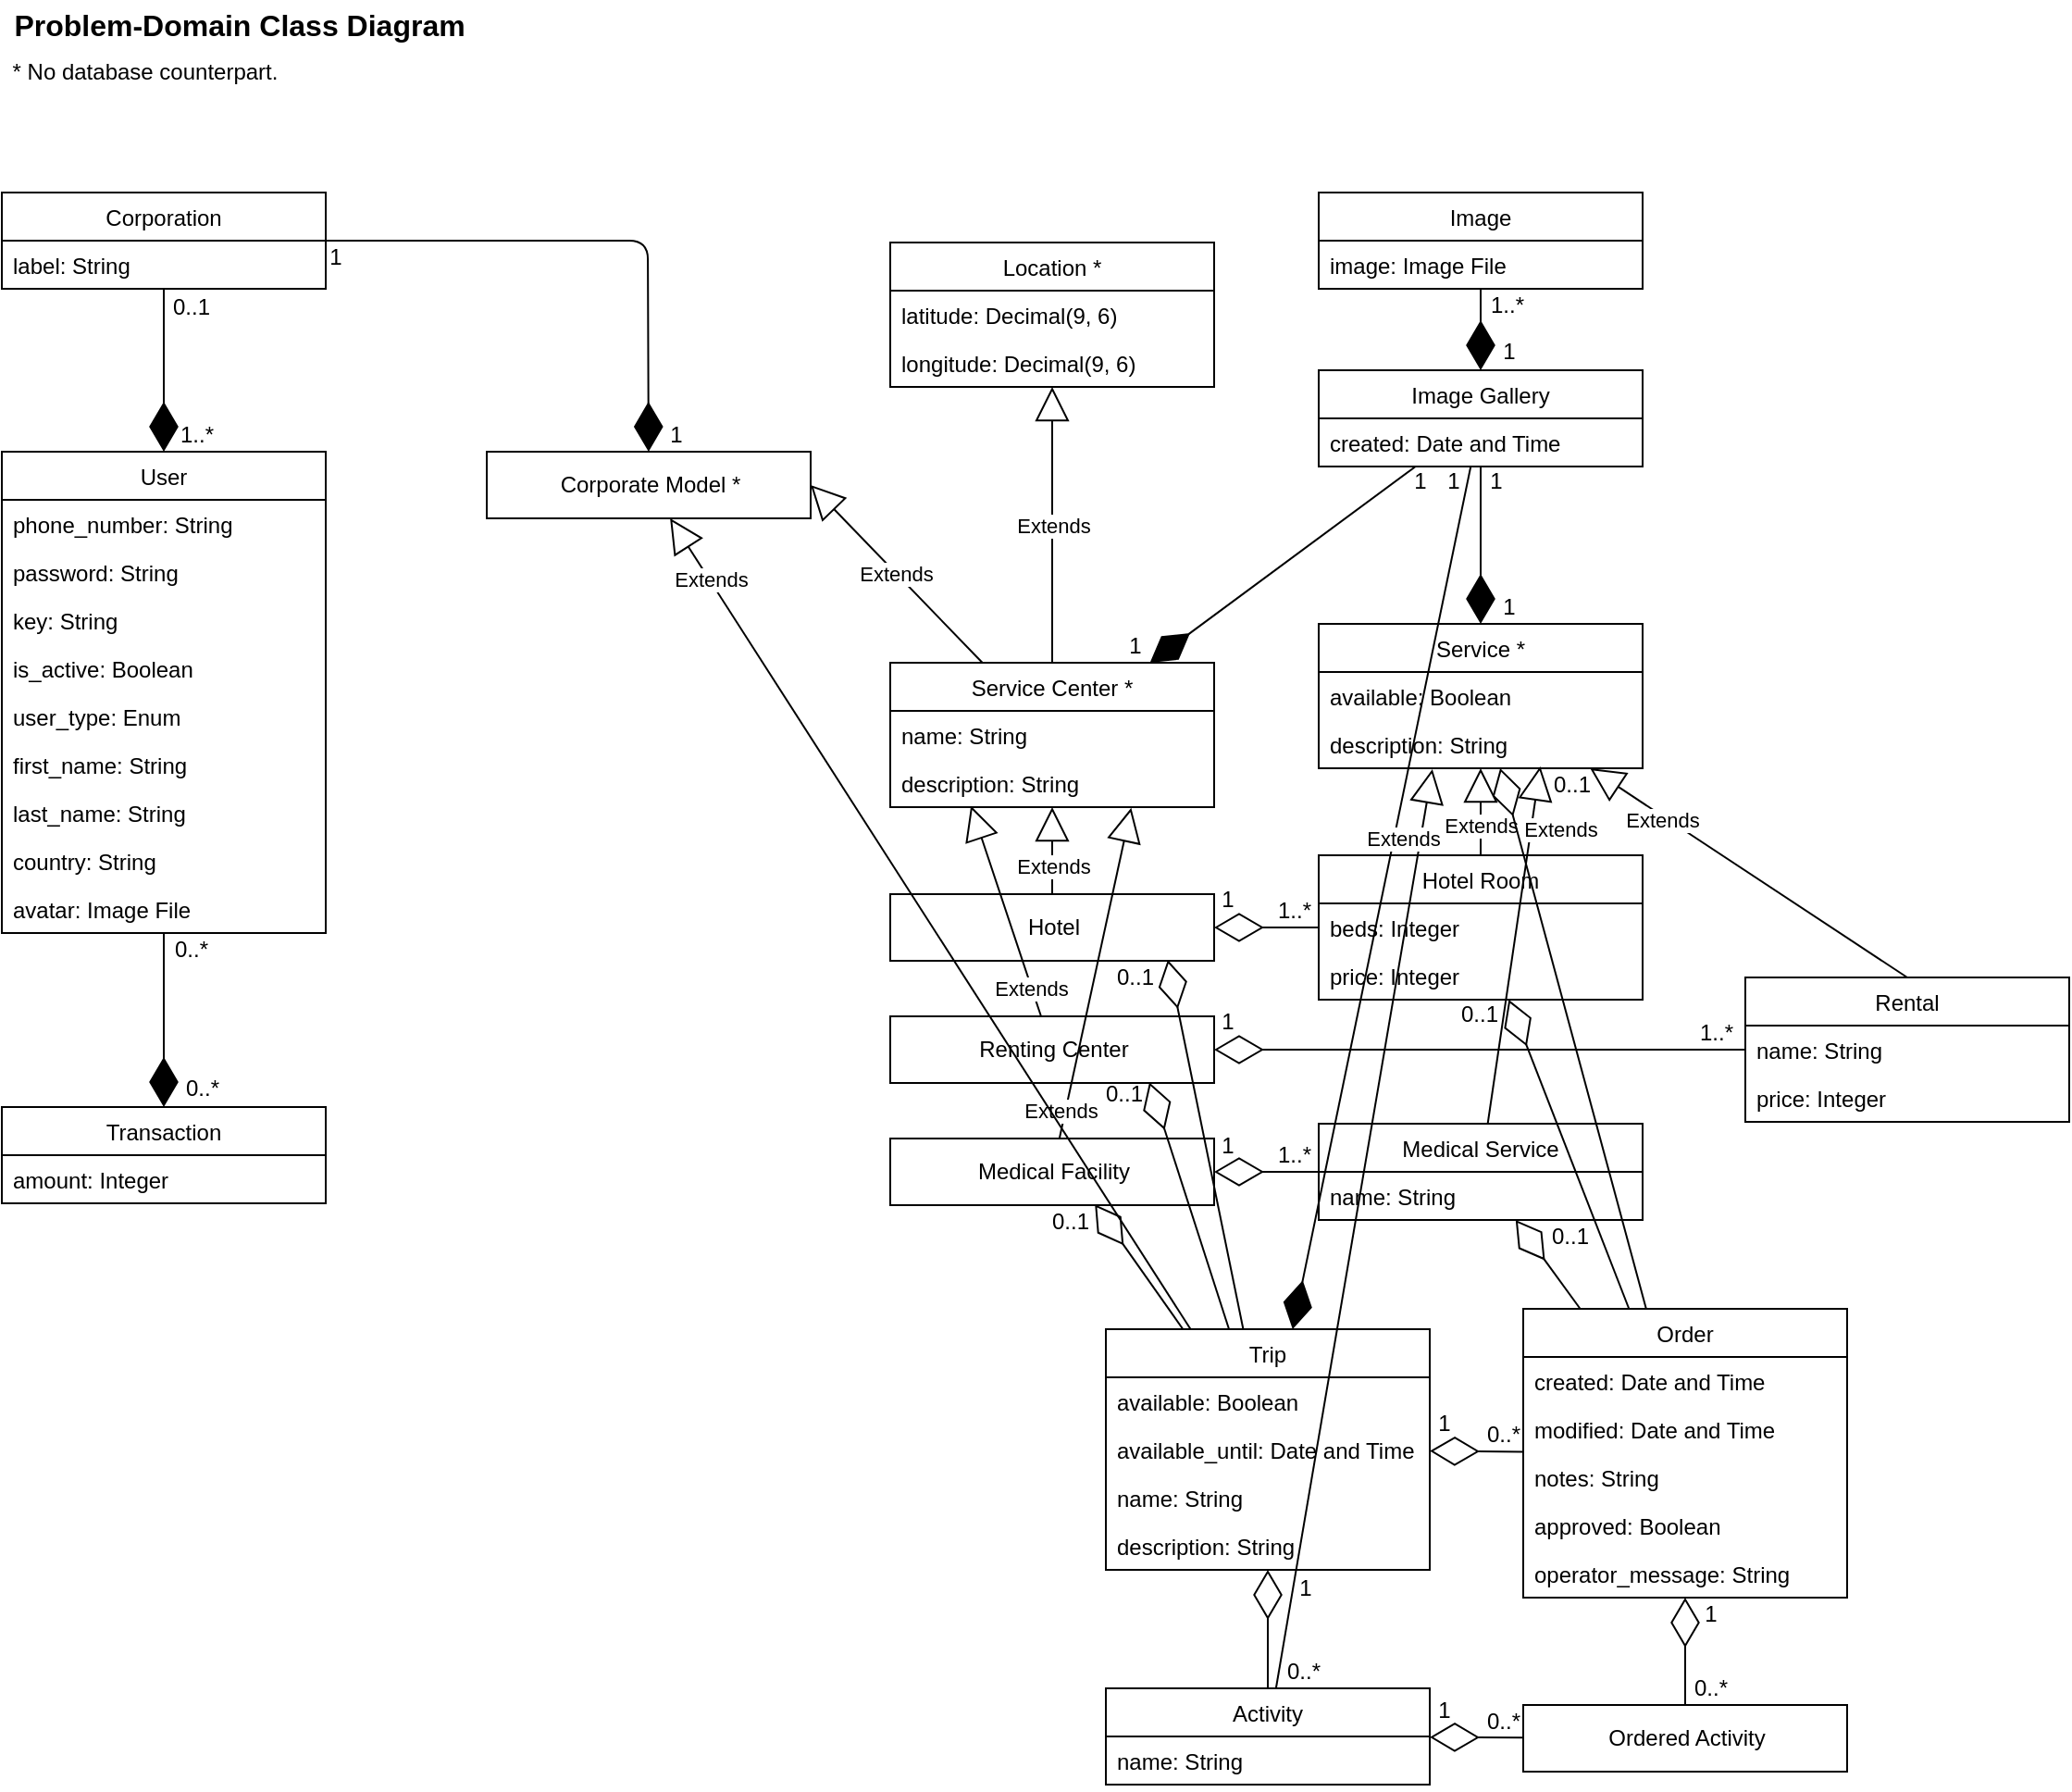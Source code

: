 <mxfile version="12.5.6" type="device"><diagram name="Page-1" id="e7e014a7-5840-1c2e-5031-d8a46d1fe8dd"><mxGraphModel dx="2340" dy="1033" grid="0" gridSize="10" guides="1" tooltips="1" connect="1" arrows="1" fold="1" page="0" pageScale="1" pageWidth="1169" pageHeight="826" background="#ffffff" math="0" shadow="0"><root><mxCell id="0"/><mxCell id="1" parent="0"/><mxCell id="D7cG0ZzbNtGUGOMF9Ujh-41" value="User" style="swimlane;fontStyle=0;childLayout=stackLayout;horizontal=1;startSize=26;fillColor=none;horizontalStack=0;resizeParent=1;resizeParentMax=0;resizeLast=0;collapsible=1;marginBottom=0;" parent="1" vertex="1"><mxGeometry x="-33" y="324" width="175" height="260" as="geometry"/></mxCell><mxCell id="D7cG0ZzbNtGUGOMF9Ujh-43" value="phone_number: String" style="text;strokeColor=none;fillColor=none;align=left;verticalAlign=top;spacingLeft=4;spacingRight=4;overflow=hidden;rotatable=0;points=[[0,0.5],[1,0.5]];portConstraint=eastwest;" parent="D7cG0ZzbNtGUGOMF9Ujh-41" vertex="1"><mxGeometry y="26" width="175" height="26" as="geometry"/></mxCell><mxCell id="D7cG0ZzbNtGUGOMF9Ujh-45" value="password: String" style="text;strokeColor=none;fillColor=none;align=left;verticalAlign=top;spacingLeft=4;spacingRight=4;overflow=hidden;rotatable=0;points=[[0,0.5],[1,0.5]];portConstraint=eastwest;" parent="D7cG0ZzbNtGUGOMF9Ujh-41" vertex="1"><mxGeometry y="52" width="175" height="26" as="geometry"/></mxCell><mxCell id="D7cG0ZzbNtGUGOMF9Ujh-44" value="key: String" style="text;strokeColor=none;fillColor=none;align=left;verticalAlign=top;spacingLeft=4;spacingRight=4;overflow=hidden;rotatable=0;points=[[0,0.5],[1,0.5]];portConstraint=eastwest;" parent="D7cG0ZzbNtGUGOMF9Ujh-41" vertex="1"><mxGeometry y="78" width="175" height="26" as="geometry"/></mxCell><mxCell id="D7cG0ZzbNtGUGOMF9Ujh-46" value="is_active: Boolean" style="text;strokeColor=none;fillColor=none;align=left;verticalAlign=top;spacingLeft=4;spacingRight=4;overflow=hidden;rotatable=0;points=[[0,0.5],[1,0.5]];portConstraint=eastwest;" parent="D7cG0ZzbNtGUGOMF9Ujh-41" vertex="1"><mxGeometry y="104" width="175" height="26" as="geometry"/></mxCell><mxCell id="D7cG0ZzbNtGUGOMF9Ujh-47" value="user_type: Enum" style="text;strokeColor=none;fillColor=none;align=left;verticalAlign=top;spacingLeft=4;spacingRight=4;overflow=hidden;rotatable=0;points=[[0,0.5],[1,0.5]];portConstraint=eastwest;" parent="D7cG0ZzbNtGUGOMF9Ujh-41" vertex="1"><mxGeometry y="130" width="175" height="26" as="geometry"/></mxCell><mxCell id="D7cG0ZzbNtGUGOMF9Ujh-49" value="first_name: String" style="text;strokeColor=none;fillColor=none;align=left;verticalAlign=top;spacingLeft=4;spacingRight=4;overflow=hidden;rotatable=0;points=[[0,0.5],[1,0.5]];portConstraint=eastwest;" parent="D7cG0ZzbNtGUGOMF9Ujh-41" vertex="1"><mxGeometry y="156" width="175" height="26" as="geometry"/></mxCell><mxCell id="D7cG0ZzbNtGUGOMF9Ujh-50" value="last_name: String" style="text;strokeColor=none;fillColor=none;align=left;verticalAlign=top;spacingLeft=4;spacingRight=4;overflow=hidden;rotatable=0;points=[[0,0.5],[1,0.5]];portConstraint=eastwest;" parent="D7cG0ZzbNtGUGOMF9Ujh-41" vertex="1"><mxGeometry y="182" width="175" height="26" as="geometry"/></mxCell><mxCell id="D7cG0ZzbNtGUGOMF9Ujh-51" value="country: String" style="text;strokeColor=none;fillColor=none;align=left;verticalAlign=top;spacingLeft=4;spacingRight=4;overflow=hidden;rotatable=0;points=[[0,0.5],[1,0.5]];portConstraint=eastwest;" parent="D7cG0ZzbNtGUGOMF9Ujh-41" vertex="1"><mxGeometry y="208" width="175" height="26" as="geometry"/></mxCell><mxCell id="D7cG0ZzbNtGUGOMF9Ujh-52" value="avatar: Image File" style="text;strokeColor=none;fillColor=none;align=left;verticalAlign=top;spacingLeft=4;spacingRight=4;overflow=hidden;rotatable=0;points=[[0,0.5],[1,0.5]];portConstraint=eastwest;" parent="D7cG0ZzbNtGUGOMF9Ujh-41" vertex="1"><mxGeometry y="234" width="175" height="26" as="geometry"/></mxCell><mxCell id="D7cG0ZzbNtGUGOMF9Ujh-53" value="Corporation" style="swimlane;fontStyle=0;childLayout=stackLayout;horizontal=1;startSize=26;fillColor=none;horizontalStack=0;resizeParent=1;resizeParentMax=0;resizeLast=0;collapsible=1;marginBottom=0;" parent="1" vertex="1"><mxGeometry x="-33" y="184" width="175" height="52" as="geometry"/></mxCell><mxCell id="D7cG0ZzbNtGUGOMF9Ujh-54" value="label: String" style="text;strokeColor=none;fillColor=none;align=left;verticalAlign=top;spacingLeft=4;spacingRight=4;overflow=hidden;rotatable=0;points=[[0,0.5],[1,0.5]];portConstraint=eastwest;" parent="D7cG0ZzbNtGUGOMF9Ujh-53" vertex="1"><mxGeometry y="26" width="175" height="26" as="geometry"/></mxCell><mxCell id="D7cG0ZzbNtGUGOMF9Ujh-57" value="" style="endArrow=diamondThin;endFill=1;endSize=24;html=1;" parent="1" source="D7cG0ZzbNtGUGOMF9Ujh-53" target="D7cG0ZzbNtGUGOMF9Ujh-41" edge="1"><mxGeometry width="160" relative="1" as="geometry"><mxPoint x="-33" y="633" as="sourcePoint"/><mxPoint x="127" y="633" as="targetPoint"/></mxGeometry></mxCell><mxCell id="D7cG0ZzbNtGUGOMF9Ujh-58" value="1..*" style="text;html=1;align=center;verticalAlign=middle;resizable=0;points=[];autosize=1;" parent="1" vertex="1"><mxGeometry x="58" y="306" width="28" height="18" as="geometry"/></mxCell><mxCell id="D7cG0ZzbNtGUGOMF9Ujh-59" value="0..1" style="text;html=1;align=center;verticalAlign=middle;resizable=0;points=[];autosize=1;" parent="1" vertex="1"><mxGeometry x="54" y="237" width="30" height="18" as="geometry"/></mxCell><mxCell id="D7cG0ZzbNtGUGOMF9Ujh-65" value="" style="endArrow=diamondThin;endFill=1;endSize=24;html=1;" parent="1" source="D7cG0ZzbNtGUGOMF9Ujh-53" target="D7cG0ZzbNtGUGOMF9Ujh-74" edge="1"><mxGeometry width="160" relative="1" as="geometry"><mxPoint x="-25" y="633" as="sourcePoint"/><mxPoint x="316.407" y="324" as="targetPoint"/><Array as="points"><mxPoint x="316" y="210"/></Array></mxGeometry></mxCell><mxCell id="D7cG0ZzbNtGUGOMF9Ujh-66" value="1" style="text;html=1;align=center;verticalAlign=middle;resizable=0;points=[];autosize=1;" parent="1" vertex="1"><mxGeometry x="322" y="306" width="17" height="18" as="geometry"/></mxCell><mxCell id="D7cG0ZzbNtGUGOMF9Ujh-67" value="1" style="text;html=1;align=center;verticalAlign=middle;resizable=0;points=[];autosize=1;" parent="1" vertex="1"><mxGeometry x="138" y="210" width="17" height="18" as="geometry"/></mxCell><mxCell id="D7cG0ZzbNtGUGOMF9Ujh-68" value="Location *" style="swimlane;fontStyle=0;childLayout=stackLayout;horizontal=1;startSize=26;fillColor=none;horizontalStack=0;resizeParent=1;resizeParentMax=0;resizeLast=0;collapsible=1;marginBottom=0;" parent="1" vertex="1"><mxGeometry x="447" y="211" width="175" height="78" as="geometry"/></mxCell><mxCell id="D7cG0ZzbNtGUGOMF9Ujh-72" value="latitude: Decimal(9, 6)" style="text;strokeColor=none;fillColor=none;align=left;verticalAlign=top;spacingLeft=4;spacingRight=4;overflow=hidden;rotatable=0;points=[[0,0.5],[1,0.5]];portConstraint=eastwest;" parent="D7cG0ZzbNtGUGOMF9Ujh-68" vertex="1"><mxGeometry y="26" width="175" height="26" as="geometry"/></mxCell><mxCell id="D7cG0ZzbNtGUGOMF9Ujh-73" value="longitude: Decimal(9, 6)" style="text;strokeColor=none;fillColor=none;align=left;verticalAlign=top;spacingLeft=4;spacingRight=4;overflow=hidden;rotatable=0;points=[[0,0.5],[1,0.5]];portConstraint=eastwest;" parent="D7cG0ZzbNtGUGOMF9Ujh-68" vertex="1"><mxGeometry y="52" width="175" height="26" as="geometry"/></mxCell><mxCell id="D7cG0ZzbNtGUGOMF9Ujh-74" value="Corporate Model *" style="html=1;" parent="1" vertex="1"><mxGeometry x="229" y="324" width="175" height="36" as="geometry"/></mxCell><mxCell id="D7cG0ZzbNtGUGOMF9Ujh-86" value="Image" style="swimlane;fontStyle=0;childLayout=stackLayout;horizontal=1;startSize=26;fillColor=none;horizontalStack=0;resizeParent=1;resizeParentMax=0;resizeLast=0;collapsible=1;marginBottom=0;" parent="1" vertex="1"><mxGeometry x="678.5" y="184" width="175" height="52" as="geometry"/></mxCell><mxCell id="D7cG0ZzbNtGUGOMF9Ujh-87" value="image: Image File" style="text;strokeColor=none;fillColor=none;align=left;verticalAlign=top;spacingLeft=4;spacingRight=4;overflow=hidden;rotatable=0;points=[[0,0.5],[1,0.5]];portConstraint=eastwest;" parent="D7cG0ZzbNtGUGOMF9Ujh-86" vertex="1"><mxGeometry y="26" width="175" height="26" as="geometry"/></mxCell><mxCell id="D7cG0ZzbNtGUGOMF9Ujh-90" value="Image Gallery" style="swimlane;fontStyle=0;childLayout=stackLayout;horizontal=1;startSize=26;fillColor=none;horizontalStack=0;resizeParent=1;resizeParentMax=0;resizeLast=0;collapsible=1;marginBottom=0;" parent="1" vertex="1"><mxGeometry x="678.5" y="280" width="175" height="52" as="geometry"/></mxCell><mxCell id="D7cG0ZzbNtGUGOMF9Ujh-91" value="created: Date and Time" style="text;strokeColor=none;fillColor=none;align=left;verticalAlign=top;spacingLeft=4;spacingRight=4;overflow=hidden;rotatable=0;points=[[0,0.5],[1,0.5]];portConstraint=eastwest;" parent="D7cG0ZzbNtGUGOMF9Ujh-90" vertex="1"><mxGeometry y="26" width="175" height="26" as="geometry"/></mxCell><mxCell id="D7cG0ZzbNtGUGOMF9Ujh-93" value="" style="endArrow=diamondThin;endFill=1;endSize=24;html=1;" parent="1" source="D7cG0ZzbNtGUGOMF9Ujh-86" target="D7cG0ZzbNtGUGOMF9Ujh-90" edge="1"><mxGeometry width="160" relative="1" as="geometry"><mxPoint x="601.5" y="393" as="sourcePoint"/><mxPoint x="761.5" y="393" as="targetPoint"/></mxGeometry></mxCell><mxCell id="D7cG0ZzbNtGUGOMF9Ujh-96" value="1..*" style="text;html=1;align=center;verticalAlign=middle;resizable=0;points=[];autosize=1;" parent="1" vertex="1"><mxGeometry x="765.5" y="236" width="28" height="18" as="geometry"/></mxCell><mxCell id="D7cG0ZzbNtGUGOMF9Ujh-97" value="1" style="text;html=1;align=center;verticalAlign=middle;resizable=0;points=[];autosize=1;" parent="1" vertex="1"><mxGeometry x="772" y="261" width="17" height="18" as="geometry"/></mxCell><mxCell id="D7cG0ZzbNtGUGOMF9Ujh-98" value="" style="endArrow=diamondThin;endFill=1;endSize=24;html=1;" parent="1" source="D7cG0ZzbNtGUGOMF9Ujh-90" target="D7cG0ZzbNtGUGOMF9Ujh-145" edge="1"><mxGeometry width="160" relative="1" as="geometry"><mxPoint x="554" y="366" as="sourcePoint"/><mxPoint x="714" y="366" as="targetPoint"/></mxGeometry></mxCell><mxCell id="D7cG0ZzbNtGUGOMF9Ujh-101" value="Hotel Room" style="swimlane;fontStyle=0;childLayout=stackLayout;horizontal=1;startSize=26;fillColor=none;horizontalStack=0;resizeParent=1;resizeParentMax=0;resizeLast=0;collapsible=1;marginBottom=0;" parent="1" vertex="1"><mxGeometry x="678.5" y="542" width="175" height="78" as="geometry"/></mxCell><mxCell id="D7cG0ZzbNtGUGOMF9Ujh-103" value="beds: Integer" style="text;strokeColor=none;fillColor=none;align=left;verticalAlign=top;spacingLeft=4;spacingRight=4;overflow=hidden;rotatable=0;points=[[0,0.5],[1,0.5]];portConstraint=eastwest;" parent="D7cG0ZzbNtGUGOMF9Ujh-101" vertex="1"><mxGeometry y="26" width="175" height="26" as="geometry"/></mxCell><mxCell id="D7cG0ZzbNtGUGOMF9Ujh-158" value="price: Integer" style="text;strokeColor=none;fillColor=none;align=left;verticalAlign=top;spacingLeft=4;spacingRight=4;overflow=hidden;rotatable=0;points=[[0,0.5],[1,0.5]];portConstraint=eastwest;" parent="D7cG0ZzbNtGUGOMF9Ujh-101" vertex="1"><mxGeometry y="52" width="175" height="26" as="geometry"/></mxCell><mxCell id="D7cG0ZzbNtGUGOMF9Ujh-108" value="Extends" style="endArrow=block;endSize=16;endFill=0;html=1;entryX=1;entryY=0.5;entryDx=0;entryDy=0;" parent="1" source="D7cG0ZzbNtGUGOMF9Ujh-145" target="D7cG0ZzbNtGUGOMF9Ujh-74" edge="1"><mxGeometry width="160" relative="1" as="geometry"><mxPoint x="561" y="611" as="sourcePoint"/><mxPoint x="721" y="611" as="targetPoint"/></mxGeometry></mxCell><mxCell id="D7cG0ZzbNtGUGOMF9Ujh-109" value="Extends" style="endArrow=block;endSize=16;endFill=0;html=1;" parent="1" source="D7cG0ZzbNtGUGOMF9Ujh-145" target="D7cG0ZzbNtGUGOMF9Ujh-68" edge="1"><mxGeometry width="160" relative="1" as="geometry"><mxPoint x="512" y="647" as="sourcePoint"/><mxPoint x="672" y="647" as="targetPoint"/></mxGeometry></mxCell><mxCell id="D7cG0ZzbNtGUGOMF9Ujh-110" value="1" style="text;html=1;align=center;verticalAlign=middle;resizable=0;points=[];autosize=1;" parent="1" vertex="1"><mxGeometry x="765.5" y="331" width="17" height="18" as="geometry"/></mxCell><mxCell id="D7cG0ZzbNtGUGOMF9Ujh-112" value="1" style="text;html=1;align=center;verticalAlign=middle;resizable=0;points=[];autosize=1;" parent="1" vertex="1"><mxGeometry x="724.5" y="331" width="17" height="18" as="geometry"/></mxCell><mxCell id="D7cG0ZzbNtGUGOMF9Ujh-113" value="1" style="text;html=1;align=center;verticalAlign=middle;resizable=0;points=[];autosize=1;" parent="1" vertex="1"><mxGeometry x="570" y="420" width="17" height="18" as="geometry"/></mxCell><mxCell id="D7cG0ZzbNtGUGOMF9Ujh-120" value="Rental" style="swimlane;fontStyle=0;childLayout=stackLayout;horizontal=1;startSize=26;fillColor=none;horizontalStack=0;resizeParent=1;resizeParentMax=0;resizeLast=0;collapsible=1;marginBottom=0;" parent="1" vertex="1"><mxGeometry x="909" y="608" width="175" height="78" as="geometry"/></mxCell><mxCell id="D7cG0ZzbNtGUGOMF9Ujh-122" value="name: String" style="text;strokeColor=none;fillColor=none;align=left;verticalAlign=top;spacingLeft=4;spacingRight=4;overflow=hidden;rotatable=0;points=[[0,0.5],[1,0.5]];portConstraint=eastwest;" parent="D7cG0ZzbNtGUGOMF9Ujh-120" vertex="1"><mxGeometry y="26" width="175" height="26" as="geometry"/></mxCell><mxCell id="D7cG0ZzbNtGUGOMF9Ujh-132" value="price: Integer" style="text;strokeColor=none;fillColor=none;align=left;verticalAlign=top;spacingLeft=4;spacingRight=4;overflow=hidden;rotatable=0;points=[[0,0.5],[1,0.5]];portConstraint=eastwest;" parent="D7cG0ZzbNtGUGOMF9Ujh-120" vertex="1"><mxGeometry y="52" width="175" height="26" as="geometry"/></mxCell><mxCell id="D7cG0ZzbNtGUGOMF9Ujh-133" value="" style="endArrow=diamondThin;endFill=1;endSize=24;html=1;" parent="1" source="D7cG0ZzbNtGUGOMF9Ujh-90" target="D7cG0ZzbNtGUGOMF9Ujh-155" edge="1"><mxGeometry width="160" relative="1" as="geometry"><mxPoint x="236.5" y="812" as="sourcePoint"/><mxPoint x="396.5" y="812" as="targetPoint"/></mxGeometry></mxCell><mxCell id="D7cG0ZzbNtGUGOMF9Ujh-134" value="Medical Service" style="swimlane;fontStyle=0;childLayout=stackLayout;horizontal=1;startSize=26;fillColor=none;horizontalStack=0;resizeParent=1;resizeParentMax=0;resizeLast=0;collapsible=1;marginBottom=0;" parent="1" vertex="1"><mxGeometry x="678.5" y="687" width="175" height="52" as="geometry"/></mxCell><mxCell id="D7cG0ZzbNtGUGOMF9Ujh-136" value="name: String" style="text;strokeColor=none;fillColor=none;align=left;verticalAlign=top;spacingLeft=4;spacingRight=4;overflow=hidden;rotatable=0;points=[[0,0.5],[1,0.5]];portConstraint=eastwest;" parent="D7cG0ZzbNtGUGOMF9Ujh-134" vertex="1"><mxGeometry y="26" width="175" height="26" as="geometry"/></mxCell><mxCell id="D7cG0ZzbNtGUGOMF9Ujh-140" value="* No database counterpart." style="text;html=1;align=center;verticalAlign=middle;resizable=0;points=[];autosize=1;" parent="1" vertex="1"><mxGeometry x="-33" y="109.5" width="153" height="18" as="geometry"/></mxCell><mxCell id="D7cG0ZzbNtGUGOMF9Ujh-145" value="Service Center *" style="swimlane;fontStyle=0;childLayout=stackLayout;horizontal=1;startSize=26;fillColor=none;horizontalStack=0;resizeParent=1;resizeParentMax=0;resizeLast=0;collapsible=1;marginBottom=0;" parent="1" vertex="1"><mxGeometry x="447" y="438" width="175" height="78" as="geometry"/></mxCell><mxCell id="D7cG0ZzbNtGUGOMF9Ujh-146" value="name: String" style="text;strokeColor=none;fillColor=none;align=left;verticalAlign=top;spacingLeft=4;spacingRight=4;overflow=hidden;rotatable=0;points=[[0,0.5],[1,0.5]];portConstraint=eastwest;" parent="D7cG0ZzbNtGUGOMF9Ujh-145" vertex="1"><mxGeometry y="26" width="175" height="26" as="geometry"/></mxCell><mxCell id="D7cG0ZzbNtGUGOMF9Ujh-147" value="description: String" style="text;strokeColor=none;fillColor=none;align=left;verticalAlign=top;spacingLeft=4;spacingRight=4;overflow=hidden;rotatable=0;points=[[0,0.5],[1,0.5]];portConstraint=eastwest;" parent="D7cG0ZzbNtGUGOMF9Ujh-145" vertex="1"><mxGeometry y="52" width="175" height="26" as="geometry"/></mxCell><mxCell id="D7cG0ZzbNtGUGOMF9Ujh-149" value="Hotel" style="html=1;" parent="1" vertex="1"><mxGeometry x="447" y="563" width="175" height="36" as="geometry"/></mxCell><mxCell id="D7cG0ZzbNtGUGOMF9Ujh-150" value="Renting Center" style="html=1;" parent="1" vertex="1"><mxGeometry x="447" y="629" width="175" height="36" as="geometry"/></mxCell><mxCell id="D7cG0ZzbNtGUGOMF9Ujh-151" value="Medical Facility" style="html=1;" parent="1" vertex="1"><mxGeometry x="447" y="695" width="175" height="36" as="geometry"/></mxCell><mxCell id="D7cG0ZzbNtGUGOMF9Ujh-152" value="Extends" style="endArrow=block;endSize=16;endFill=0;html=1;" parent="1" source="D7cG0ZzbNtGUGOMF9Ujh-149" target="D7cG0ZzbNtGUGOMF9Ujh-145" edge="1"><mxGeometry x="-0.362" width="160" relative="1" as="geometry"><mxPoint x="377" y="757" as="sourcePoint"/><mxPoint x="377" y="608" as="targetPoint"/><mxPoint as="offset"/></mxGeometry></mxCell><mxCell id="D7cG0ZzbNtGUGOMF9Ujh-153" value="Extends" style="endArrow=block;endSize=16;endFill=0;html=1;entryX=0.249;entryY=0.974;entryDx=0;entryDy=0;entryPerimeter=0;" parent="1" source="D7cG0ZzbNtGUGOMF9Ujh-150" target="D7cG0ZzbNtGUGOMF9Ujh-147" edge="1"><mxGeometry x="-0.734" width="160" relative="1" as="geometry"><mxPoint x="544.5" y="573" as="sourcePoint"/><mxPoint x="490" y="517" as="targetPoint"/><mxPoint as="offset"/></mxGeometry></mxCell><mxCell id="D7cG0ZzbNtGUGOMF9Ujh-154" value="Extends" style="endArrow=block;endSize=16;endFill=0;html=1;entryX=0.744;entryY=1.016;entryDx=0;entryDy=0;entryPerimeter=0;" parent="1" source="D7cG0ZzbNtGUGOMF9Ujh-151" target="D7cG0ZzbNtGUGOMF9Ujh-147" edge="1"><mxGeometry x="-0.84" y="3" width="160" relative="1" as="geometry"><mxPoint x="544.5" y="639" as="sourcePoint"/><mxPoint x="544.5" y="526.0" as="targetPoint"/><mxPoint as="offset"/></mxGeometry></mxCell><mxCell id="D7cG0ZzbNtGUGOMF9Ujh-155" value="Service *" style="swimlane;fontStyle=0;childLayout=stackLayout;horizontal=1;startSize=26;fillColor=none;horizontalStack=0;resizeParent=1;resizeParentMax=0;resizeLast=0;collapsible=1;marginBottom=0;" parent="1" vertex="1"><mxGeometry x="678.5" y="417" width="175" height="78" as="geometry"/></mxCell><mxCell id="D7cG0ZzbNtGUGOMF9Ujh-102" value="available: Boolean" style="text;strokeColor=none;fillColor=none;align=left;verticalAlign=top;spacingLeft=4;spacingRight=4;overflow=hidden;rotatable=0;points=[[0,0.5],[1,0.5]];portConstraint=eastwest;" parent="D7cG0ZzbNtGUGOMF9Ujh-155" vertex="1"><mxGeometry y="26" width="175" height="26" as="geometry"/></mxCell><mxCell id="D7cG0ZzbNtGUGOMF9Ujh-105" value="description: String" style="text;strokeColor=none;fillColor=none;align=left;verticalAlign=top;spacingLeft=4;spacingRight=4;overflow=hidden;rotatable=0;points=[[0,0.5],[1,0.5]];portConstraint=eastwest;" parent="D7cG0ZzbNtGUGOMF9Ujh-155" vertex="1"><mxGeometry y="52" width="175" height="26" as="geometry"/></mxCell><mxCell id="D7cG0ZzbNtGUGOMF9Ujh-159" value="Extends" style="endArrow=block;endSize=16;endFill=0;html=1;" parent="1" source="D7cG0ZzbNtGUGOMF9Ujh-101" target="D7cG0ZzbNtGUGOMF9Ujh-155" edge="1"><mxGeometry x="-0.319" width="160" relative="1" as="geometry"><mxPoint x="518.5" y="763" as="sourcePoint"/><mxPoint x="678.5" y="763" as="targetPoint"/><mxPoint as="offset"/></mxGeometry></mxCell><mxCell id="D7cG0ZzbNtGUGOMF9Ujh-160" value="" style="endArrow=diamondThin;endFill=0;endSize=24;html=1;" parent="1" source="D7cG0ZzbNtGUGOMF9Ujh-101" target="D7cG0ZzbNtGUGOMF9Ujh-149" edge="1"><mxGeometry width="160" relative="1" as="geometry"><mxPoint x="510" y="784" as="sourcePoint"/><mxPoint x="670" y="784" as="targetPoint"/></mxGeometry></mxCell><mxCell id="D7cG0ZzbNtGUGOMF9Ujh-161" value="1" style="text;html=1;align=center;verticalAlign=middle;resizable=0;points=[];autosize=1;" parent="1" vertex="1"><mxGeometry x="772" y="399" width="17" height="18" as="geometry"/></mxCell><mxCell id="D7cG0ZzbNtGUGOMF9Ujh-162" value="1" style="text;html=1;align=center;verticalAlign=middle;resizable=0;points=[];autosize=1;" parent="1" vertex="1"><mxGeometry x="620" y="557" width="17" height="18" as="geometry"/></mxCell><mxCell id="D7cG0ZzbNtGUGOMF9Ujh-163" value="1..*" style="text;html=1;align=center;verticalAlign=middle;resizable=0;points=[];autosize=1;" parent="1" vertex="1"><mxGeometry x="650.5" y="563" width="28" height="18" as="geometry"/></mxCell><mxCell id="D7cG0ZzbNtGUGOMF9Ujh-164" value="Extends" style="endArrow=block;endSize=16;endFill=0;html=1;exitX=0.5;exitY=0;exitDx=0;exitDy=0;" parent="1" source="D7cG0ZzbNtGUGOMF9Ujh-120" target="D7cG0ZzbNtGUGOMF9Ujh-155" edge="1"><mxGeometry x="0.528" y="2" width="160" relative="1" as="geometry"><mxPoint x="800.915" y="809.68" as="sourcePoint"/><mxPoint x="762.995" y="696.004" as="targetPoint"/><mxPoint as="offset"/></mxGeometry></mxCell><mxCell id="D7cG0ZzbNtGUGOMF9Ujh-165" value="" style="endArrow=diamondThin;endFill=0;endSize=24;html=1;" parent="1" source="D7cG0ZzbNtGUGOMF9Ujh-120" target="D7cG0ZzbNtGUGOMF9Ujh-150" edge="1"><mxGeometry width="160" relative="1" as="geometry"><mxPoint x="701.5" y="649.5" as="sourcePoint"/><mxPoint x="645" y="649.5" as="targetPoint"/></mxGeometry></mxCell><mxCell id="D7cG0ZzbNtGUGOMF9Ujh-166" value="1" style="text;html=1;align=center;verticalAlign=middle;resizable=0;points=[];autosize=1;" parent="1" vertex="1"><mxGeometry x="620" y="623" width="17" height="18" as="geometry"/></mxCell><mxCell id="D7cG0ZzbNtGUGOMF9Ujh-167" value="1..*" style="text;html=1;align=center;verticalAlign=middle;resizable=0;points=[];autosize=1;" parent="1" vertex="1"><mxGeometry x="878.5" y="629" width="28" height="18" as="geometry"/></mxCell><mxCell id="D7cG0ZzbNtGUGOMF9Ujh-170" value="" style="endArrow=diamondThin;endFill=0;endSize=24;html=1;" parent="1" source="D7cG0ZzbNtGUGOMF9Ujh-134" target="D7cG0ZzbNtGUGOMF9Ujh-151" edge="1"><mxGeometry width="160" relative="1" as="geometry"><mxPoint x="682.5" y="777" as="sourcePoint"/><mxPoint x="626.0" y="777" as="targetPoint"/></mxGeometry></mxCell><mxCell id="D7cG0ZzbNtGUGOMF9Ujh-171" value="1" style="text;html=1;align=center;verticalAlign=middle;resizable=0;points=[];autosize=1;" parent="1" vertex="1"><mxGeometry x="620" y="690" width="17" height="18" as="geometry"/></mxCell><mxCell id="D7cG0ZzbNtGUGOMF9Ujh-172" value="1..*" style="text;html=1;align=center;verticalAlign=middle;resizable=0;points=[];autosize=1;" parent="1" vertex="1"><mxGeometry x="650.5" y="695" width="28" height="18" as="geometry"/></mxCell><mxCell id="D7cG0ZzbNtGUGOMF9Ujh-173" value="Extends" style="endArrow=block;endSize=16;endFill=0;html=1;entryX=0.684;entryY=0.962;entryDx=0;entryDy=0;entryPerimeter=0;" parent="1" source="D7cG0ZzbNtGUGOMF9Ujh-134" target="D7cG0ZzbNtGUGOMF9Ujh-105" edge="1"><mxGeometry x="0.671" y="-16" width="160" relative="1" as="geometry"><mxPoint x="978.5" y="618" as="sourcePoint"/><mxPoint x="827.957" y="505" as="targetPoint"/><mxPoint as="offset"/></mxGeometry></mxCell><mxCell id="D7cG0ZzbNtGUGOMF9Ujh-174" value="Trip" style="swimlane;fontStyle=0;childLayout=stackLayout;horizontal=1;startSize=26;fillColor=none;horizontalStack=0;resizeParent=1;resizeParentMax=0;resizeLast=0;collapsible=1;marginBottom=0;" parent="1" vertex="1"><mxGeometry x="563.5" y="798" width="175" height="130" as="geometry"/></mxCell><mxCell id="D7cG0ZzbNtGUGOMF9Ujh-177" value="available: Boolean" style="text;strokeColor=none;fillColor=none;align=left;verticalAlign=top;spacingLeft=4;spacingRight=4;overflow=hidden;rotatable=0;points=[[0,0.5],[1,0.5]];portConstraint=eastwest;" parent="D7cG0ZzbNtGUGOMF9Ujh-174" vertex="1"><mxGeometry y="26" width="175" height="26" as="geometry"/></mxCell><mxCell id="D7cG0ZzbNtGUGOMF9Ujh-175" value="available_until: Date and Time" style="text;strokeColor=none;fillColor=none;align=left;verticalAlign=top;spacingLeft=4;spacingRight=4;overflow=hidden;rotatable=0;points=[[0,0.5],[1,0.5]];portConstraint=eastwest;" parent="D7cG0ZzbNtGUGOMF9Ujh-174" vertex="1"><mxGeometry y="52" width="175" height="26" as="geometry"/></mxCell><mxCell id="D7cG0ZzbNtGUGOMF9Ujh-178" value="name: String" style="text;strokeColor=none;fillColor=none;align=left;verticalAlign=top;spacingLeft=4;spacingRight=4;overflow=hidden;rotatable=0;points=[[0,0.5],[1,0.5]];portConstraint=eastwest;" parent="D7cG0ZzbNtGUGOMF9Ujh-174" vertex="1"><mxGeometry y="78" width="175" height="26" as="geometry"/></mxCell><mxCell id="D7cG0ZzbNtGUGOMF9Ujh-181" value="description: String" style="text;strokeColor=none;fillColor=none;align=left;verticalAlign=top;spacingLeft=4;spacingRight=4;overflow=hidden;rotatable=0;points=[[0,0.5],[1,0.5]];portConstraint=eastwest;" parent="D7cG0ZzbNtGUGOMF9Ujh-174" vertex="1"><mxGeometry y="104" width="175" height="26" as="geometry"/></mxCell><mxCell id="D7cG0ZzbNtGUGOMF9Ujh-184" value="" style="endArrow=diamondThin;endFill=1;endSize=24;html=1;" parent="1" source="D7cG0ZzbNtGUGOMF9Ujh-90" target="D7cG0ZzbNtGUGOMF9Ujh-174" edge="1"><mxGeometry width="160" relative="1" as="geometry"><mxPoint x="776" y="342" as="sourcePoint"/><mxPoint x="776" y="427" as="targetPoint"/></mxGeometry></mxCell><mxCell id="D7cG0ZzbNtGUGOMF9Ujh-185" value="1" style="text;html=1;align=center;verticalAlign=middle;resizable=0;points=[];autosize=1;" parent="1" vertex="1"><mxGeometry x="742.5" y="331" width="17" height="18" as="geometry"/></mxCell><mxCell id="D7cG0ZzbNtGUGOMF9Ujh-187" value="" style="endArrow=diamondThin;endFill=0;endSize=24;html=1;entryX=0.857;entryY=0.987;entryDx=0;entryDy=0;entryPerimeter=0;" parent="1" source="D7cG0ZzbNtGUGOMF9Ujh-174" target="D7cG0ZzbNtGUGOMF9Ujh-149" edge="1"><mxGeometry width="160" relative="1" as="geometry"><mxPoint x="425" y="957" as="sourcePoint"/><mxPoint x="585" y="957" as="targetPoint"/></mxGeometry></mxCell><mxCell id="D7cG0ZzbNtGUGOMF9Ujh-188" value="" style="endArrow=diamondThin;endFill=0;endSize=24;html=1;entryX=0.8;entryY=0.991;entryDx=0;entryDy=0;entryPerimeter=0;" parent="1" source="D7cG0ZzbNtGUGOMF9Ujh-174" target="D7cG0ZzbNtGUGOMF9Ujh-150" edge="1"><mxGeometry width="160" relative="1" as="geometry"><mxPoint x="727.22" y="837" as="sourcePoint"/><mxPoint x="615.68" y="665.162" as="targetPoint"/></mxGeometry></mxCell><mxCell id="D7cG0ZzbNtGUGOMF9Ujh-189" value="" style="endArrow=diamondThin;endFill=0;endSize=24;html=1;entryX=0.953;entryY=-0.022;entryDx=0;entryDy=0;entryPerimeter=0;" parent="1" source="D7cG0ZzbNtGUGOMF9Ujh-174" target="D7cG0ZzbNtGUGOMF9Ujh-190" edge="1"><mxGeometry width="160" relative="1" as="geometry"><mxPoint x="714.214" y="837" as="sourcePoint"/><mxPoint x="561.471" y="675" as="targetPoint"/></mxGeometry></mxCell><mxCell id="D7cG0ZzbNtGUGOMF9Ujh-190" value="0..1" style="text;html=1;align=center;verticalAlign=middle;resizable=0;points=[];autosize=1;" parent="1" vertex="1"><mxGeometry x="529" y="731" width="30" height="18" as="geometry"/></mxCell><mxCell id="D7cG0ZzbNtGUGOMF9Ujh-192" value="0..1" style="text;html=1;align=center;verticalAlign=middle;resizable=0;points=[];autosize=1;" parent="1" vertex="1"><mxGeometry x="563.5" y="599" width="30" height="18" as="geometry"/></mxCell><mxCell id="D7cG0ZzbNtGUGOMF9Ujh-195" value="0..1" style="text;html=1;align=center;verticalAlign=middle;resizable=0;points=[];autosize=1;" parent="1" vertex="1"><mxGeometry x="558" y="662" width="30" height="18" as="geometry"/></mxCell><mxCell id="NWVS9Q70U_lOfjmnCu6K-1" value="Activity" style="swimlane;fontStyle=0;childLayout=stackLayout;horizontal=1;startSize=26;fillColor=none;horizontalStack=0;resizeParent=1;resizeParentMax=0;resizeLast=0;collapsible=1;marginBottom=0;" vertex="1" parent="1"><mxGeometry x="563.5" y="992" width="175" height="52" as="geometry"/></mxCell><mxCell id="NWVS9Q70U_lOfjmnCu6K-2" value="name: String" style="text;strokeColor=none;fillColor=none;align=left;verticalAlign=top;spacingLeft=4;spacingRight=4;overflow=hidden;rotatable=0;points=[[0,0.5],[1,0.5]];portConstraint=eastwest;" vertex="1" parent="NWVS9Q70U_lOfjmnCu6K-1"><mxGeometry y="26" width="175" height="26" as="geometry"/></mxCell><mxCell id="NWVS9Q70U_lOfjmnCu6K-5" value="" style="endArrow=diamondThin;endFill=0;endSize=24;html=1;" edge="1" parent="1" source="NWVS9Q70U_lOfjmnCu6K-1" target="D7cG0ZzbNtGUGOMF9Ujh-174"><mxGeometry width="160" relative="1" as="geometry"><mxPoint x="-33" y="1119" as="sourcePoint"/><mxPoint x="127" y="1119" as="targetPoint"/></mxGeometry></mxCell><mxCell id="NWVS9Q70U_lOfjmnCu6K-6" value="0..*" style="text;html=1;align=center;verticalAlign=middle;resizable=0;points=[];autosize=1;" vertex="1" parent="1"><mxGeometry x="655.5" y="974" width="28" height="18" as="geometry"/></mxCell><mxCell id="NWVS9Q70U_lOfjmnCu6K-7" value="1" style="text;html=1;align=center;verticalAlign=middle;resizable=0;points=[];autosize=1;" vertex="1" parent="1"><mxGeometry x="662" y="929" width="17" height="18" as="geometry"/></mxCell><mxCell id="NWVS9Q70U_lOfjmnCu6K-8" value="Extends" style="endArrow=block;endSize=16;endFill=0;html=1;entryX=0.351;entryY=1.019;entryDx=0;entryDy=0;entryPerimeter=0;" edge="1" parent="1" source="NWVS9Q70U_lOfjmnCu6K-1" target="D7cG0ZzbNtGUGOMF9Ujh-105"><mxGeometry x="0.843" y="9" width="160" relative="1" as="geometry"><mxPoint x="-33" y="1056" as="sourcePoint"/><mxPoint x="739" y="505" as="targetPoint"/><mxPoint as="offset"/></mxGeometry></mxCell><mxCell id="NWVS9Q70U_lOfjmnCu6K-9" value="Order" style="swimlane;fontStyle=0;childLayout=stackLayout;horizontal=1;startSize=26;fillColor=none;horizontalStack=0;resizeParent=1;resizeParentMax=0;resizeLast=0;collapsible=1;marginBottom=0;" vertex="1" parent="1"><mxGeometry x="789" y="787" width="175" height="156" as="geometry"/></mxCell><mxCell id="NWVS9Q70U_lOfjmnCu6K-10" value="created: Date and Time" style="text;strokeColor=none;fillColor=none;align=left;verticalAlign=top;spacingLeft=4;spacingRight=4;overflow=hidden;rotatable=0;points=[[0,0.5],[1,0.5]];portConstraint=eastwest;" vertex="1" parent="NWVS9Q70U_lOfjmnCu6K-9"><mxGeometry y="26" width="175" height="26" as="geometry"/></mxCell><mxCell id="NWVS9Q70U_lOfjmnCu6K-11" value="modified: Date and Time" style="text;strokeColor=none;fillColor=none;align=left;verticalAlign=top;spacingLeft=4;spacingRight=4;overflow=hidden;rotatable=0;points=[[0,0.5],[1,0.5]];portConstraint=eastwest;" vertex="1" parent="NWVS9Q70U_lOfjmnCu6K-9"><mxGeometry y="52" width="175" height="26" as="geometry"/></mxCell><mxCell id="NWVS9Q70U_lOfjmnCu6K-12" value="notes: String" style="text;strokeColor=none;fillColor=none;align=left;verticalAlign=top;spacingLeft=4;spacingRight=4;overflow=hidden;rotatable=0;points=[[0,0.5],[1,0.5]];portConstraint=eastwest;" vertex="1" parent="NWVS9Q70U_lOfjmnCu6K-9"><mxGeometry y="78" width="175" height="26" as="geometry"/></mxCell><mxCell id="NWVS9Q70U_lOfjmnCu6K-13" value="approved: Boolean" style="text;strokeColor=none;fillColor=none;align=left;verticalAlign=top;spacingLeft=4;spacingRight=4;overflow=hidden;rotatable=0;points=[[0,0.5],[1,0.5]];portConstraint=eastwest;startSize=26;" vertex="1" parent="NWVS9Q70U_lOfjmnCu6K-9"><mxGeometry y="104" width="175" height="26" as="geometry"/></mxCell><mxCell id="NWVS9Q70U_lOfjmnCu6K-14" value="operator_message: String" style="text;strokeColor=none;fillColor=none;align=left;verticalAlign=top;spacingLeft=4;spacingRight=4;overflow=hidden;rotatable=0;points=[[0,0.5],[1,0.5]];portConstraint=eastwest;startSize=26;" vertex="1" parent="NWVS9Q70U_lOfjmnCu6K-9"><mxGeometry y="130" width="175" height="26" as="geometry"/></mxCell><mxCell id="NWVS9Q70U_lOfjmnCu6K-18" value="" style="endArrow=diamondThin;endFill=0;endSize=24;html=1;" edge="1" parent="1" source="NWVS9Q70U_lOfjmnCu6K-9" target="D7cG0ZzbNtGUGOMF9Ujh-174"><mxGeometry width="160" relative="1" as="geometry"><mxPoint x="-33" y="1056" as="sourcePoint"/><mxPoint x="127" y="1056" as="targetPoint"/></mxGeometry></mxCell><mxCell id="NWVS9Q70U_lOfjmnCu6K-23" value="Ordered Activity" style="html=1;" vertex="1" parent="1"><mxGeometry x="789" y="1001" width="175" height="36" as="geometry"/></mxCell><mxCell id="NWVS9Q70U_lOfjmnCu6K-24" value="" style="endArrow=diamondThin;endFill=0;endSize=24;html=1;" edge="1" parent="1" source="NWVS9Q70U_lOfjmnCu6K-23" target="NWVS9Q70U_lOfjmnCu6K-9"><mxGeometry width="160" relative="1" as="geometry"><mxPoint x="-33" y="1066" as="sourcePoint"/><mxPoint x="127" y="1066" as="targetPoint"/></mxGeometry></mxCell><mxCell id="NWVS9Q70U_lOfjmnCu6K-25" value="" style="endArrow=diamondThin;endFill=0;endSize=24;html=1;" edge="1" parent="1" source="NWVS9Q70U_lOfjmnCu6K-23" target="NWVS9Q70U_lOfjmnCu6K-1"><mxGeometry width="160" relative="1" as="geometry"><mxPoint x="886.5" y="1001" as="sourcePoint"/><mxPoint x="886.5" y="953" as="targetPoint"/></mxGeometry></mxCell><mxCell id="NWVS9Q70U_lOfjmnCu6K-26" value="0..*" style="text;html=1;align=center;verticalAlign=middle;resizable=0;points=[];autosize=1;" vertex="1" parent="1"><mxGeometry x="764" y="1001" width="28" height="18" as="geometry"/></mxCell><mxCell id="NWVS9Q70U_lOfjmnCu6K-27" value="1" style="text;html=1;align=center;verticalAlign=middle;resizable=0;points=[];autosize=1;" vertex="1" parent="1"><mxGeometry x="737.5" y="995" width="17" height="18" as="geometry"/></mxCell><mxCell id="NWVS9Q70U_lOfjmnCu6K-28" value="0..*" style="text;html=1;align=center;verticalAlign=middle;resizable=0;points=[];autosize=1;" vertex="1" parent="1"><mxGeometry x="764" y="846" width="28" height="18" as="geometry"/></mxCell><mxCell id="NWVS9Q70U_lOfjmnCu6K-29" value="1" style="text;html=1;align=center;verticalAlign=middle;resizable=0;points=[];autosize=1;" vertex="1" parent="1"><mxGeometry x="737.5" y="840" width="17" height="18" as="geometry"/></mxCell><mxCell id="NWVS9Q70U_lOfjmnCu6K-30" value="" style="endArrow=diamondThin;endFill=0;endSize=24;html=1;" edge="1" parent="1" source="NWVS9Q70U_lOfjmnCu6K-9" target="D7cG0ZzbNtGUGOMF9Ujh-155"><mxGeometry width="160" relative="1" as="geometry"><mxPoint x="1180.55" y="803.4" as="sourcePoint"/><mxPoint x="1133" y="736.004" as="targetPoint"/></mxGeometry></mxCell><mxCell id="NWVS9Q70U_lOfjmnCu6K-31" value="" style="endArrow=diamondThin;endFill=0;endSize=24;html=1;" edge="1" parent="1" source="NWVS9Q70U_lOfjmnCu6K-9" target="D7cG0ZzbNtGUGOMF9Ujh-101"><mxGeometry width="160" relative="1" as="geometry"><mxPoint x="1190.55" y="813.4" as="sourcePoint"/><mxPoint x="1143" y="746.004" as="targetPoint"/></mxGeometry></mxCell><mxCell id="NWVS9Q70U_lOfjmnCu6K-32" value="" style="endArrow=diamondThin;endFill=0;endSize=24;html=1;" edge="1" parent="1" source="NWVS9Q70U_lOfjmnCu6K-9" target="D7cG0ZzbNtGUGOMF9Ujh-134"><mxGeometry width="160" relative="1" as="geometry"><mxPoint x="1200.55" y="823.4" as="sourcePoint"/><mxPoint x="1153" y="756.004" as="targetPoint"/></mxGeometry></mxCell><mxCell id="NWVS9Q70U_lOfjmnCu6K-33" value="0..1" style="text;html=1;align=center;verticalAlign=middle;resizable=0;points=[];autosize=1;" vertex="1" parent="1"><mxGeometry x="749.5" y="619" width="30" height="18" as="geometry"/></mxCell><mxCell id="NWVS9Q70U_lOfjmnCu6K-34" value="0..1" style="text;html=1;align=center;verticalAlign=middle;resizable=0;points=[];autosize=1;" vertex="1" parent="1"><mxGeometry x="799" y="739" width="30" height="18" as="geometry"/></mxCell><mxCell id="NWVS9Q70U_lOfjmnCu6K-35" value="0..1" style="text;html=1;align=center;verticalAlign=middle;resizable=0;points=[];autosize=1;" vertex="1" parent="1"><mxGeometry x="800" y="495" width="30" height="18" as="geometry"/></mxCell><mxCell id="NWVS9Q70U_lOfjmnCu6K-36" value="Transaction" style="swimlane;fontStyle=0;childLayout=stackLayout;horizontal=1;startSize=26;fillColor=none;horizontalStack=0;resizeParent=1;resizeParentMax=0;resizeLast=0;collapsible=1;marginBottom=0;" vertex="1" parent="1"><mxGeometry x="-33" y="678" width="175" height="52" as="geometry"/></mxCell><mxCell id="NWVS9Q70U_lOfjmnCu6K-37" value="amount: Integer" style="text;strokeColor=none;fillColor=none;align=left;verticalAlign=top;spacingLeft=4;spacingRight=4;overflow=hidden;rotatable=0;points=[[0,0.5],[1,0.5]];portConstraint=eastwest;" vertex="1" parent="NWVS9Q70U_lOfjmnCu6K-36"><mxGeometry y="26" width="175" height="26" as="geometry"/></mxCell><mxCell id="NWVS9Q70U_lOfjmnCu6K-40" value="" style="endArrow=diamondThin;endFill=1;endSize=24;html=1;" edge="1" parent="1" source="D7cG0ZzbNtGUGOMF9Ujh-41" target="NWVS9Q70U_lOfjmnCu6K-36"><mxGeometry width="160" relative="1" as="geometry"><mxPoint x="-18" y="818" as="sourcePoint"/><mxPoint x="142" y="818" as="targetPoint"/></mxGeometry></mxCell><mxCell id="NWVS9Q70U_lOfjmnCu6K-41" value="0..*" style="text;html=1;align=center;verticalAlign=middle;resizable=0;points=[];autosize=1;" vertex="1" parent="1"><mxGeometry x="55" y="584" width="28" height="18" as="geometry"/></mxCell><mxCell id="NWVS9Q70U_lOfjmnCu6K-42" value="0..*" style="text;html=1;align=center;verticalAlign=middle;resizable=0;points=[];autosize=1;" vertex="1" parent="1"><mxGeometry x="61" y="659" width="28" height="18" as="geometry"/></mxCell><mxCell id="NWVS9Q70U_lOfjmnCu6K-43" value="0..*" style="text;html=1;align=center;verticalAlign=middle;resizable=0;points=[];autosize=1;" vertex="1" parent="1"><mxGeometry x="876" y="983" width="28" height="18" as="geometry"/></mxCell><mxCell id="NWVS9Q70U_lOfjmnCu6K-44" value="1" style="text;html=1;align=center;verticalAlign=middle;resizable=0;points=[];autosize=1;" vertex="1" parent="1"><mxGeometry x="881.5" y="943" width="17" height="18" as="geometry"/></mxCell><mxCell id="NWVS9Q70U_lOfjmnCu6K-45" value="Extends" style="endArrow=block;endSize=16;endFill=0;html=1;" edge="1" parent="1" source="D7cG0ZzbNtGUGOMF9Ujh-174" target="D7cG0ZzbNtGUGOMF9Ujh-74"><mxGeometry x="0.848" y="-1" width="160" relative="1" as="geometry"><mxPoint x="506.8" y="448" as="sourcePoint"/><mxPoint x="414" y="352" as="targetPoint"/><mxPoint as="offset"/></mxGeometry></mxCell><mxCell id="NWVS9Q70U_lOfjmnCu6K-46" value="Problem-Domain Class Diagram" style="text;align=center;fontStyle=1;verticalAlign=middle;spacingLeft=3;spacingRight=3;strokeColor=none;rotatable=0;points=[[0,0.5],[1,0.5]];portConstraint=eastwest;startSize=26;fillColor=none;fontSize=16;" vertex="1" parent="1"><mxGeometry x="-33" y="80" width="257" height="25" as="geometry"/></mxCell></root></mxGraphModel></diagram></mxfile>